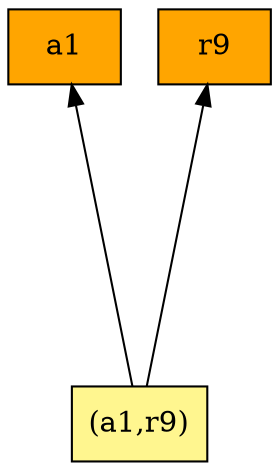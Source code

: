 digraph G {
rankdir=BT;ranksep="2.0";
"(a1,r9)" [shape=record,fillcolor=khaki1,style=filled,label="{(a1,r9)}"];
"a1" [shape=record,fillcolor=orange,style=filled,label="{a1}"];
"r9" [shape=record,fillcolor=orange,style=filled,label="{r9}"];
"(a1,r9)" -> "r9"
"(a1,r9)" -> "a1"
}